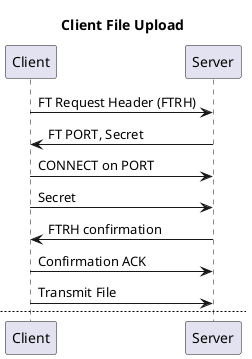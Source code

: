 @startuml
'https://plantuml.com/activity-diagram-beta

title Client File Upload
Client -> Server: FT Request Header (FTRH)
Server -> Client: FT PORT, Secret
Client -> Server: CONNECT on PORT
Client -> Server: Secret
Server -> Client: FTRH confirmation
Client -> Server: Confirmation ACK
Client -> Server: Transmit File

newpage Client File Download
Client -> Server
@enduml
